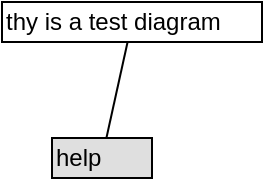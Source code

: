 <mxfile compressed="false" version="12.4.2" type="device" pages="2">
  <diagram id="1dMstaCY08wY50I3MFBW" name="Tab 1">
    <mxGraphModel dx="1106" dy="860" grid="1" gridSize="10" guides="1" tooltips="1" connect="1" arrows="1" fold="1" page="1" pageScale="1" pageWidth="850" pageHeight="1100" math="0" shadow="0">
      <root>
        <mxCell id="0" style="fillColor=#ff0000"/>
        <mxCell id="1" parent="0" style="fillColor=#ff0000"/>
        <mxCell id="i4sGg8bSkyUIFC7NJkLE-1" value="thy is a test diagram" style="text=;html=1;resizable=0;points=[];autosize=1;align=left;verticalAlign=top;spacingTop=-4;fillColor=#ffffff" parent="1" vertex="1">
          <mxGeometry x="284" y="160" width="130" height="20" as="geometry"/>
        </mxCell>
        <mxCell id="i4sGg8bSkyUIFC7NJkLE-2" value="help" style="text=;html=1;resizable=0;points=[];autosize=1;align=left;verticalAlign=top;spacingTop=-4;fillColor=#dfdfdf" parent="1" vertex="1">
          <mxGeometry x="309" y="228" width="50" height="20" as="geometry"/>
        </mxCell>
        <mxCell id="i4sGg8bSkyUIFC7NJkLE-3" value="" style="endArrow=none;html=1;fillColor=#ff0000" parent="1" source="i4sGg8bSkyUIFC7NJkLE-2" target="i4sGg8bSkyUIFC7NJkLE-1" edge="1">
          <mxGeometry width="50" height="50" relative="1" as="geometry">
            <mxPoint x="200" y="280" as="sourcePoint"/>
            <mxPoint x="250" y="230" as="targetPoint"/>
          </mxGeometry>
        </mxCell>
      </root>
    </mxGraphModel>
  </diagram>
  <diagram id="GHfeHe2o456X1Uvl4aY1" name="Tab 2">
    <mxGraphModel dx="1041" dy="793" grid="1" gridSize="10" guides="1" tooltips="1" connect="1" arrows="1" fold="1" page="1" pageScale="1" pageWidth="850" pageHeight="1100" math="0" shadow="0">
      <root>
        <mxCell id="MXRy82Ifvxj1utwsVIDY-0" style="fillColor=#ff0000"/>
        <mxCell id="MXRy82Ifvxj1utwsVIDY-1" parent="MXRy82Ifvxj1utwsVIDY-0" style="fillColor=#ff0000"/>
        <mxCell id="MXRy82Ifvxj1utwsVIDY-2" value="bar" style="text=;html=1;resizable=0;points=[];autosize=1;align=left;verticalAlign=top;spacingTop=-4;fillColor=#dfdfdf" vertex="1" parent="MXRy82Ifvxj1utwsVIDY-1">
          <mxGeometry x="278" y="327" width="30" height="20" as="geometry"/>
        </mxCell>
        <mxCell id="MXRy82Ifvxj1utwsVIDY-3" value="baz" style="text=;html=1;resizable=0;points=[];autosize=1;align=left;verticalAlign=top;spacingTop=-4;fillColor=#dfdfdf" vertex="1" parent="MXRy82Ifvxj1utwsVIDY-1">
          <mxGeometry x="392" y="321" width="30" height="20" as="geometry"/>
        </mxCell>
        <mxCell id="MXRy82Ifvxj1utwsVIDY-4" value="xys" style="text=;html=1;resizable=0;points=[];autosize=1;align=left;verticalAlign=top;spacingTop=-4;fillColor=#dfdfdf" vertex="1" parent="MXRy82Ifvxj1utwsVIDY-1">
          <mxGeometry x="455" y="288" width="30" height="20" as="geometry"/>
        </mxCell>
        <mxCell id="MXRy82Ifvxj1utwsVIDY-5" value="" style="endArrow=none;html=1;fillColor=#ff0000" edge="1" parent="MXRy82Ifvxj1utwsVIDY-1" source="MXRy82Ifvxj1utwsVIDY-2" target="MXRy82Ifvxj1utwsVIDY-3">
          <mxGeometry width="50" height="50" relative="1" as="geometry">
            <mxPoint x="300" y="290" as="sourcePoint"/>
            <mxPoint x="350" y="240" as="targetPoint"/>
          </mxGeometry>
        </mxCell>
        <mxCell id="MXRy82Ifvxj1utwsVIDY-6" value="" style="endArrow=none;html=1;fillColor=#ff0000" edge="1" parent="MXRy82Ifvxj1utwsVIDY-1" source="MXRy82Ifvxj1utwsVIDY-3" target="MXRy82Ifvxj1utwsVIDY-4">
          <mxGeometry width="50" height="50" relative="1" as="geometry">
            <mxPoint x="318" y="346.211" as="sourcePoint"/>
            <mxPoint x="402" y="341.789" as="targetPoint"/>
          </mxGeometry>
        </mxCell>
      </root>
    </mxGraphModel>
  </diagram>
</mxfile>